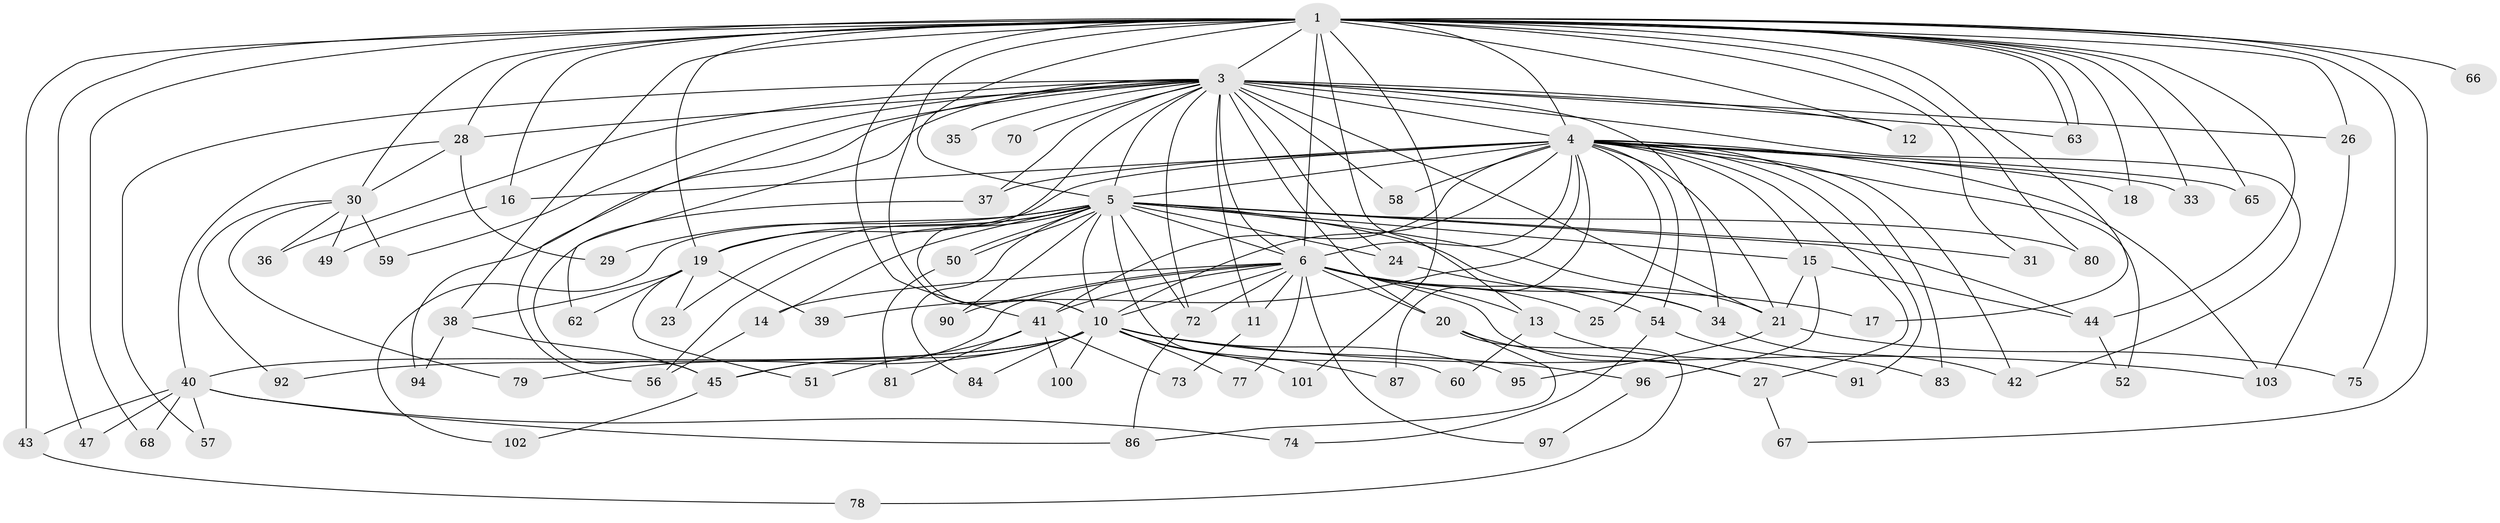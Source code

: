 // original degree distribution, {19: 0.019230769230769232, 27: 0.009615384615384616, 18: 0.009615384615384616, 22: 0.009615384615384616, 30: 0.009615384615384616, 13: 0.009615384615384616, 24: 0.009615384615384616, 16: 0.009615384615384616, 20: 0.009615384615384616, 3: 0.14423076923076922, 2: 0.5865384615384616, 4: 0.08653846153846154, 5: 0.038461538461538464, 6: 0.019230769230769232, 8: 0.019230769230769232, 7: 0.009615384615384616}
// Generated by graph-tools (version 1.1) at 2025/41/03/06/25 10:41:34]
// undirected, 81 vertices, 177 edges
graph export_dot {
graph [start="1"]
  node [color=gray90,style=filled];
  1 [super="+2"];
  3 [super="+8"];
  4 [super="+9"];
  5 [super="+32"];
  6 [super="+7"];
  10 [super="+82"];
  11;
  12;
  13;
  14 [super="+93"];
  15 [super="+69"];
  16;
  17;
  18;
  19 [super="+22"];
  20 [super="+89"];
  21 [super="+48"];
  23;
  24;
  25;
  26;
  27 [super="+71"];
  28 [super="+55"];
  29;
  30;
  31;
  33;
  34 [super="+53"];
  35;
  36;
  37 [super="+88"];
  38;
  39;
  40 [super="+98"];
  41 [super="+64"];
  42 [super="+76"];
  43;
  44 [super="+61"];
  45 [super="+46"];
  47;
  49;
  50;
  51;
  52;
  54;
  56;
  57;
  58;
  59;
  60;
  62;
  63 [super="+99"];
  65;
  66;
  67;
  68;
  70;
  72 [super="+85"];
  73;
  74;
  75;
  77;
  78;
  79;
  80;
  81;
  83;
  84;
  86;
  87;
  90;
  91;
  92;
  94;
  95;
  96;
  97;
  100;
  101;
  102;
  103 [super="+104"];
  1 -- 3 [weight=4];
  1 -- 4 [weight=4];
  1 -- 5 [weight=2];
  1 -- 6 [weight=4];
  1 -- 10 [weight=2];
  1 -- 12;
  1 -- 13;
  1 -- 30 [weight=2];
  1 -- 41;
  1 -- 43 [weight=2];
  1 -- 44;
  1 -- 63;
  1 -- 63;
  1 -- 68;
  1 -- 75;
  1 -- 65;
  1 -- 66;
  1 -- 67;
  1 -- 16;
  1 -- 17;
  1 -- 18;
  1 -- 19;
  1 -- 80;
  1 -- 26;
  1 -- 28;
  1 -- 31;
  1 -- 33;
  1 -- 101;
  1 -- 38;
  1 -- 47;
  3 -- 4 [weight=4];
  3 -- 5 [weight=2];
  3 -- 6 [weight=4];
  3 -- 10 [weight=2];
  3 -- 11;
  3 -- 20;
  3 -- 24;
  3 -- 26;
  3 -- 36;
  3 -- 57;
  3 -- 59;
  3 -- 70;
  3 -- 12;
  3 -- 28;
  3 -- 94;
  3 -- 34;
  3 -- 35;
  3 -- 37;
  3 -- 42;
  3 -- 56;
  3 -- 58;
  3 -- 62;
  3 -- 63;
  3 -- 72;
  3 -- 21;
  4 -- 5 [weight=2];
  4 -- 6 [weight=4];
  4 -- 10 [weight=2];
  4 -- 15;
  4 -- 18;
  4 -- 25;
  4 -- 27;
  4 -- 33;
  4 -- 39;
  4 -- 42;
  4 -- 52;
  4 -- 54;
  4 -- 58;
  4 -- 91;
  4 -- 65;
  4 -- 16;
  4 -- 83;
  4 -- 21;
  4 -- 87;
  4 -- 41;
  4 -- 19;
  4 -- 103;
  4 -- 37;
  5 -- 6 [weight=2];
  5 -- 10;
  5 -- 14;
  5 -- 15;
  5 -- 19;
  5 -- 21;
  5 -- 23;
  5 -- 24;
  5 -- 29;
  5 -- 31;
  5 -- 34;
  5 -- 50;
  5 -- 50;
  5 -- 56;
  5 -- 60;
  5 -- 72;
  5 -- 80;
  5 -- 84;
  5 -- 90;
  5 -- 102;
  5 -- 44;
  6 -- 10 [weight=2];
  6 -- 14;
  6 -- 17;
  6 -- 20;
  6 -- 25;
  6 -- 41;
  6 -- 45;
  6 -- 77;
  6 -- 90;
  6 -- 97;
  6 -- 11;
  6 -- 72;
  6 -- 13;
  6 -- 27;
  6 -- 34;
  10 -- 40;
  10 -- 77;
  10 -- 79;
  10 -- 84;
  10 -- 87;
  10 -- 95;
  10 -- 96;
  10 -- 100;
  10 -- 101;
  10 -- 103;
  10 -- 92;
  10 -- 45;
  11 -- 73;
  13 -- 60;
  13 -- 91;
  14 -- 56;
  15 -- 44;
  15 -- 96;
  15 -- 21;
  16 -- 49;
  19 -- 62;
  19 -- 51;
  19 -- 38;
  19 -- 39;
  19 -- 23;
  20 -- 27;
  20 -- 78;
  20 -- 86;
  21 -- 75;
  21 -- 95;
  24 -- 54;
  26 -- 103;
  27 -- 67;
  28 -- 29;
  28 -- 40;
  28 -- 30;
  30 -- 36;
  30 -- 49;
  30 -- 59;
  30 -- 79;
  30 -- 92;
  34 -- 42;
  37 -- 45;
  38 -- 94;
  38 -- 45;
  40 -- 47;
  40 -- 57;
  40 -- 68;
  40 -- 74;
  40 -- 86;
  40 -- 43;
  41 -- 51;
  41 -- 73;
  41 -- 81;
  41 -- 100;
  43 -- 78;
  44 -- 52;
  45 -- 102;
  50 -- 81;
  54 -- 74;
  54 -- 83;
  72 -- 86;
  96 -- 97;
}
